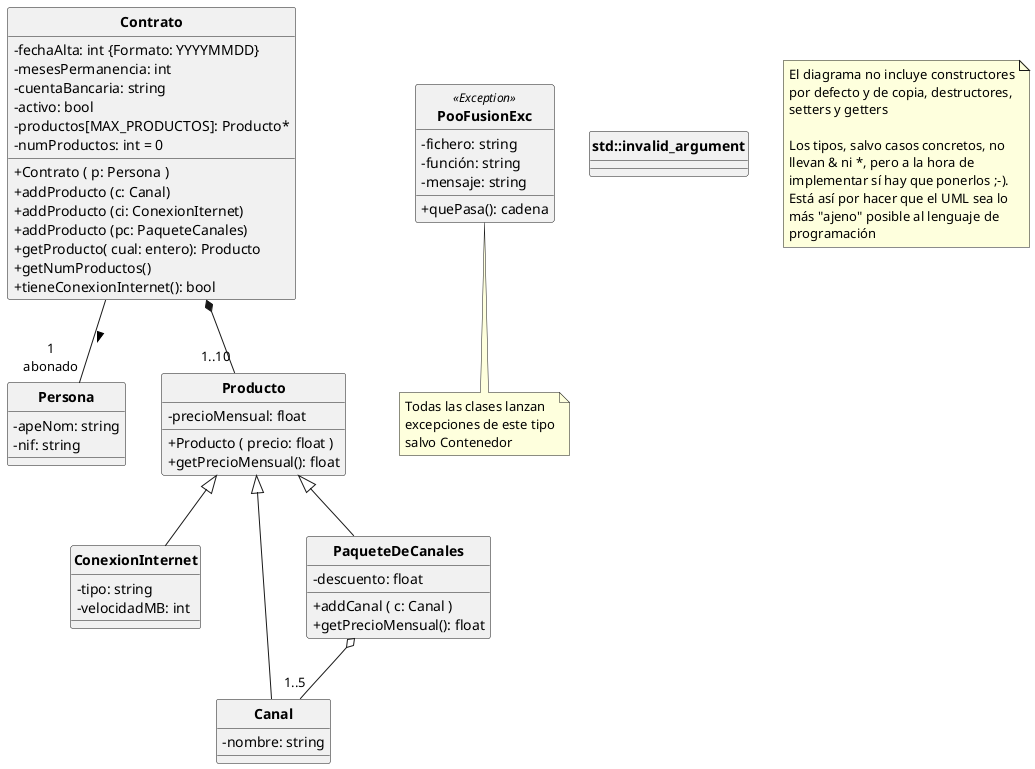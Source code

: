 @startuml

hide circle
skinparam classattributeiconsize 0
skinparam classFontStyle bold

class Persona {
   - apeNom: string
   - nif: string
}

class Contrato {
   - fechaAlta: int {Formato: YYYYMMDD}
   - mesesPermanencia: int
   - cuentaBancaria: string
   - activo: bool
   - productos[MAX_PRODUCTOS]: Producto*
   - numProductos: int = 0
   + Contrato ( p: Persona )
   + addProducto (c: Canal)
   + addProducto (ci: ConexionIternet)
   + addProducto (pc: PaqueteCanales)
   + getProducto( cual: entero): Producto
   + getNumProductos()
   + tieneConexionInternet(): bool
}

class Producto {
   - precioMensual: float
   + Producto ( precio: float )
   + getPrecioMensual(): float
}

class ConexionInternet {
   - tipo: string
   - velocidadMB: int
}

class Canal {
   - nombre: string
}

class PaqueteDeCanales {
   - descuento: float
   + addCanal ( c: Canal )
   + getPrecioMensual(): float
}


class PooFusionExc<<Exception>> {
   - fichero: string
   - función: string
   - mensaje: string
   + quePasa(): cadena
}
note bottom of PooFusionExc
   Todas las clases lanzan
   excepciones de este tipo
   salvo Contenedor
end note

class std::invalid_argument

Contrato -- "1\nabonado" Persona: >
Producto <|-- ConexionInternet 
Producto <|-- Canal
Producto <|-- PaqueteDeCanales
Contrato *-- "1..10" Producto
PaqueteDeCanales o-- "1..5"Canal

note as Nota1
   El diagrama no incluye constructores
   por defecto y de copia, destructores,
   setters y getters

   Los tipos, salvo casos concretos, no
   llevan & ni *, pero a la hora de
   implementar sí hay que ponerlos ;-). 
   Está así por hacer que el UML sea lo
   más "ajeno" posible al lenguaje de
   programación
end note

@enduml